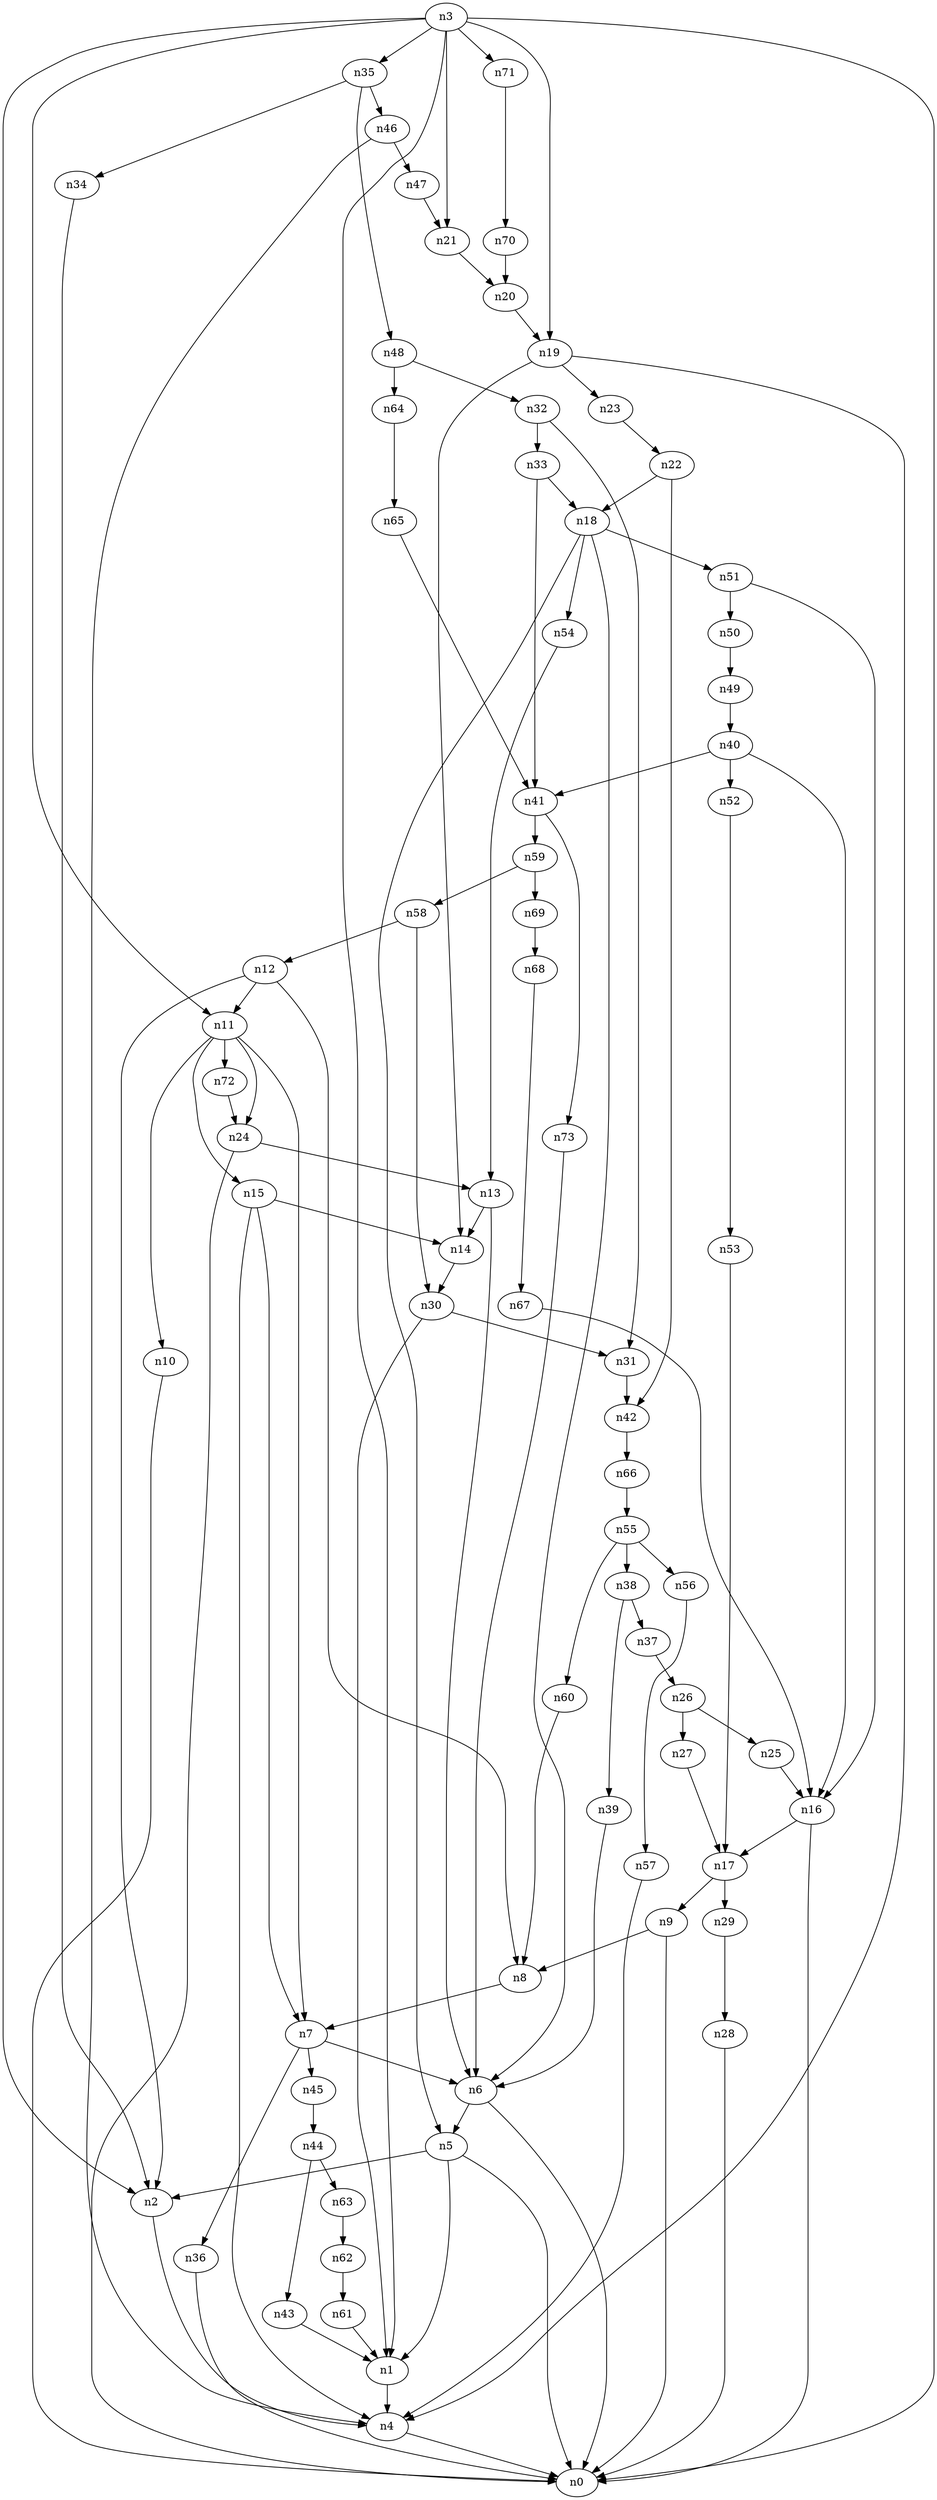 digraph G {
	n1 -> n4	 [_graphml_id=e4];
	n2 -> n4	 [_graphml_id=e7];
	n3 -> n0	 [_graphml_id=e0];
	n3 -> n1	 [_graphml_id=e3];
	n3 -> n2	 [_graphml_id=e6];
	n3 -> n11	 [_graphml_id=e20];
	n3 -> n19	 [_graphml_id=e119];
	n3 -> n21	 [_graphml_id=e34];
	n3 -> n35	 [_graphml_id=e56];
	n3 -> n71	 [_graphml_id=e116];
	n4 -> n0	 [_graphml_id=e1];
	n5 -> n0	 [_graphml_id=e2];
	n5 -> n1	 [_graphml_id=e5];
	n5 -> n2	 [_graphml_id=e8];
	n6 -> n0	 [_graphml_id=e10];
	n6 -> n5	 [_graphml_id=e9];
	n7 -> n6	 [_graphml_id=e11];
	n7 -> n36	 [_graphml_id=e57];
	n7 -> n45	 [_graphml_id=e73];
	n8 -> n7	 [_graphml_id=e12];
	n9 -> n0	 [_graphml_id=e14];
	n9 -> n8	 [_graphml_id=e13];
	n10 -> n0	 [_graphml_id=e15];
	n11 -> n7	 [_graphml_id=e17];
	n11 -> n10	 [_graphml_id=e16];
	n11 -> n15	 [_graphml_id=e24];
	n11 -> n24	 [_graphml_id=e38];
	n11 -> n72	 [_graphml_id=e117];
	n12 -> n2	 [_graphml_id=e69];
	n12 -> n8	 [_graphml_id=e19];
	n12 -> n11	 [_graphml_id=e18];
	n13 -> n6	 [_graphml_id=e21];
	n13 -> n14	 [_graphml_id=e22];
	n14 -> n30	 [_graphml_id=e49];
	n15 -> n4	 [_graphml_id=e79];
	n15 -> n7	 [_graphml_id=e30];
	n15 -> n14	 [_graphml_id=e23];
	n16 -> n0	 [_graphml_id=e25];
	n16 -> n17	 [_graphml_id=e26];
	n17 -> n9	 [_graphml_id=e27];
	n17 -> n29	 [_graphml_id=e47];
	n18 -> n5	 [_graphml_id=e28];
	n18 -> n6	 [_graphml_id=e29];
	n18 -> n51	 [_graphml_id=e83];
	n18 -> n54	 [_graphml_id=e88];
	n19 -> n4	 [_graphml_id=e31];
	n19 -> n14	 [_graphml_id=e59];
	n19 -> n23	 [_graphml_id=e37];
	n20 -> n19	 [_graphml_id=e32];
	n21 -> n20	 [_graphml_id=e33];
	n22 -> n18	 [_graphml_id=e35];
	n22 -> n42	 [_graphml_id=e68];
	n23 -> n22	 [_graphml_id=e36];
	n24 -> n0	 [_graphml_id=e39];
	n24 -> n13	 [_graphml_id=e40];
	n25 -> n16	 [_graphml_id=e41];
	n26 -> n25	 [_graphml_id=e42];
	n26 -> n27	 [_graphml_id=e43];
	n27 -> n17	 [_graphml_id=e44];
	n28 -> n0	 [_graphml_id=e45];
	n29 -> n28	 [_graphml_id=e46];
	n30 -> n1	 [_graphml_id=e48];
	n30 -> n31	 [_graphml_id=e50];
	n31 -> n42	 [_graphml_id=e67];
	n32 -> n31	 [_graphml_id=e51];
	n32 -> n33	 [_graphml_id=e52];
	n33 -> n18	 [_graphml_id=e53];
	n33 -> n41	 [_graphml_id=e66];
	n34 -> n2	 [_graphml_id=e54];
	n35 -> n34	 [_graphml_id=e55];
	n35 -> n46	 [_graphml_id=e89];
	n35 -> n48	 [_graphml_id=e77];
	n36 -> n0	 [_graphml_id=e58];
	n37 -> n26	 [_graphml_id=e60];
	n38 -> n37	 [_graphml_id=e61];
	n38 -> n39	 [_graphml_id=e62];
	n39 -> n6	 [_graphml_id=e63];
	n40 -> n16	 [_graphml_id=e64];
	n40 -> n41	 [_graphml_id=e65];
	n40 -> n52	 [_graphml_id=e84];
	n41 -> n59	 [_graphml_id=e96];
	n41 -> n73	 [_graphml_id=e121];
	n42 -> n66	 [_graphml_id=e108];
	n43 -> n1	 [_graphml_id=e70];
	n44 -> n43	 [_graphml_id=e71];
	n44 -> n63	 [_graphml_id=e103];
	n45 -> n44	 [_graphml_id=e72];
	n46 -> n4	 [_graphml_id=e74];
	n46 -> n47	 [_graphml_id=e75];
	n47 -> n21	 [_graphml_id=e76];
	n48 -> n32	 [_graphml_id=e78];
	n48 -> n64	 [_graphml_id=e104];
	n49 -> n40	 [_graphml_id=e80];
	n50 -> n49	 [_graphml_id=e81];
	n51 -> n16	 [_graphml_id=e99];
	n51 -> n50	 [_graphml_id=e82];
	n52 -> n53	 [_graphml_id=e85];
	n53 -> n17	 [_graphml_id=e86];
	n54 -> n13	 [_graphml_id=e87];
	n55 -> n38	 [_graphml_id=e90];
	n55 -> n56	 [_graphml_id=e91];
	n55 -> n60	 [_graphml_id=e97];
	n56 -> n57	 [_graphml_id=e92];
	n57 -> n4	 [_graphml_id=e93];
	n58 -> n12	 [_graphml_id=e109];
	n58 -> n30	 [_graphml_id=e94];
	n59 -> n58	 [_graphml_id=e95];
	n59 -> n69	 [_graphml_id=e113];
	n60 -> n8	 [_graphml_id=e98];
	n61 -> n1	 [_graphml_id=e100];
	n62 -> n61	 [_graphml_id=e101];
	n63 -> n62	 [_graphml_id=e102];
	n64 -> n65	 [_graphml_id=e105];
	n65 -> n41	 [_graphml_id=e106];
	n66 -> n55	 [_graphml_id=e107];
	n67 -> n16	 [_graphml_id=e110];
	n68 -> n67	 [_graphml_id=e111];
	n69 -> n68	 [_graphml_id=e112];
	n70 -> n20	 [_graphml_id=e114];
	n71 -> n70	 [_graphml_id=e115];
	n72 -> n24	 [_graphml_id=e118];
	n73 -> n6	 [_graphml_id=e120];
}
